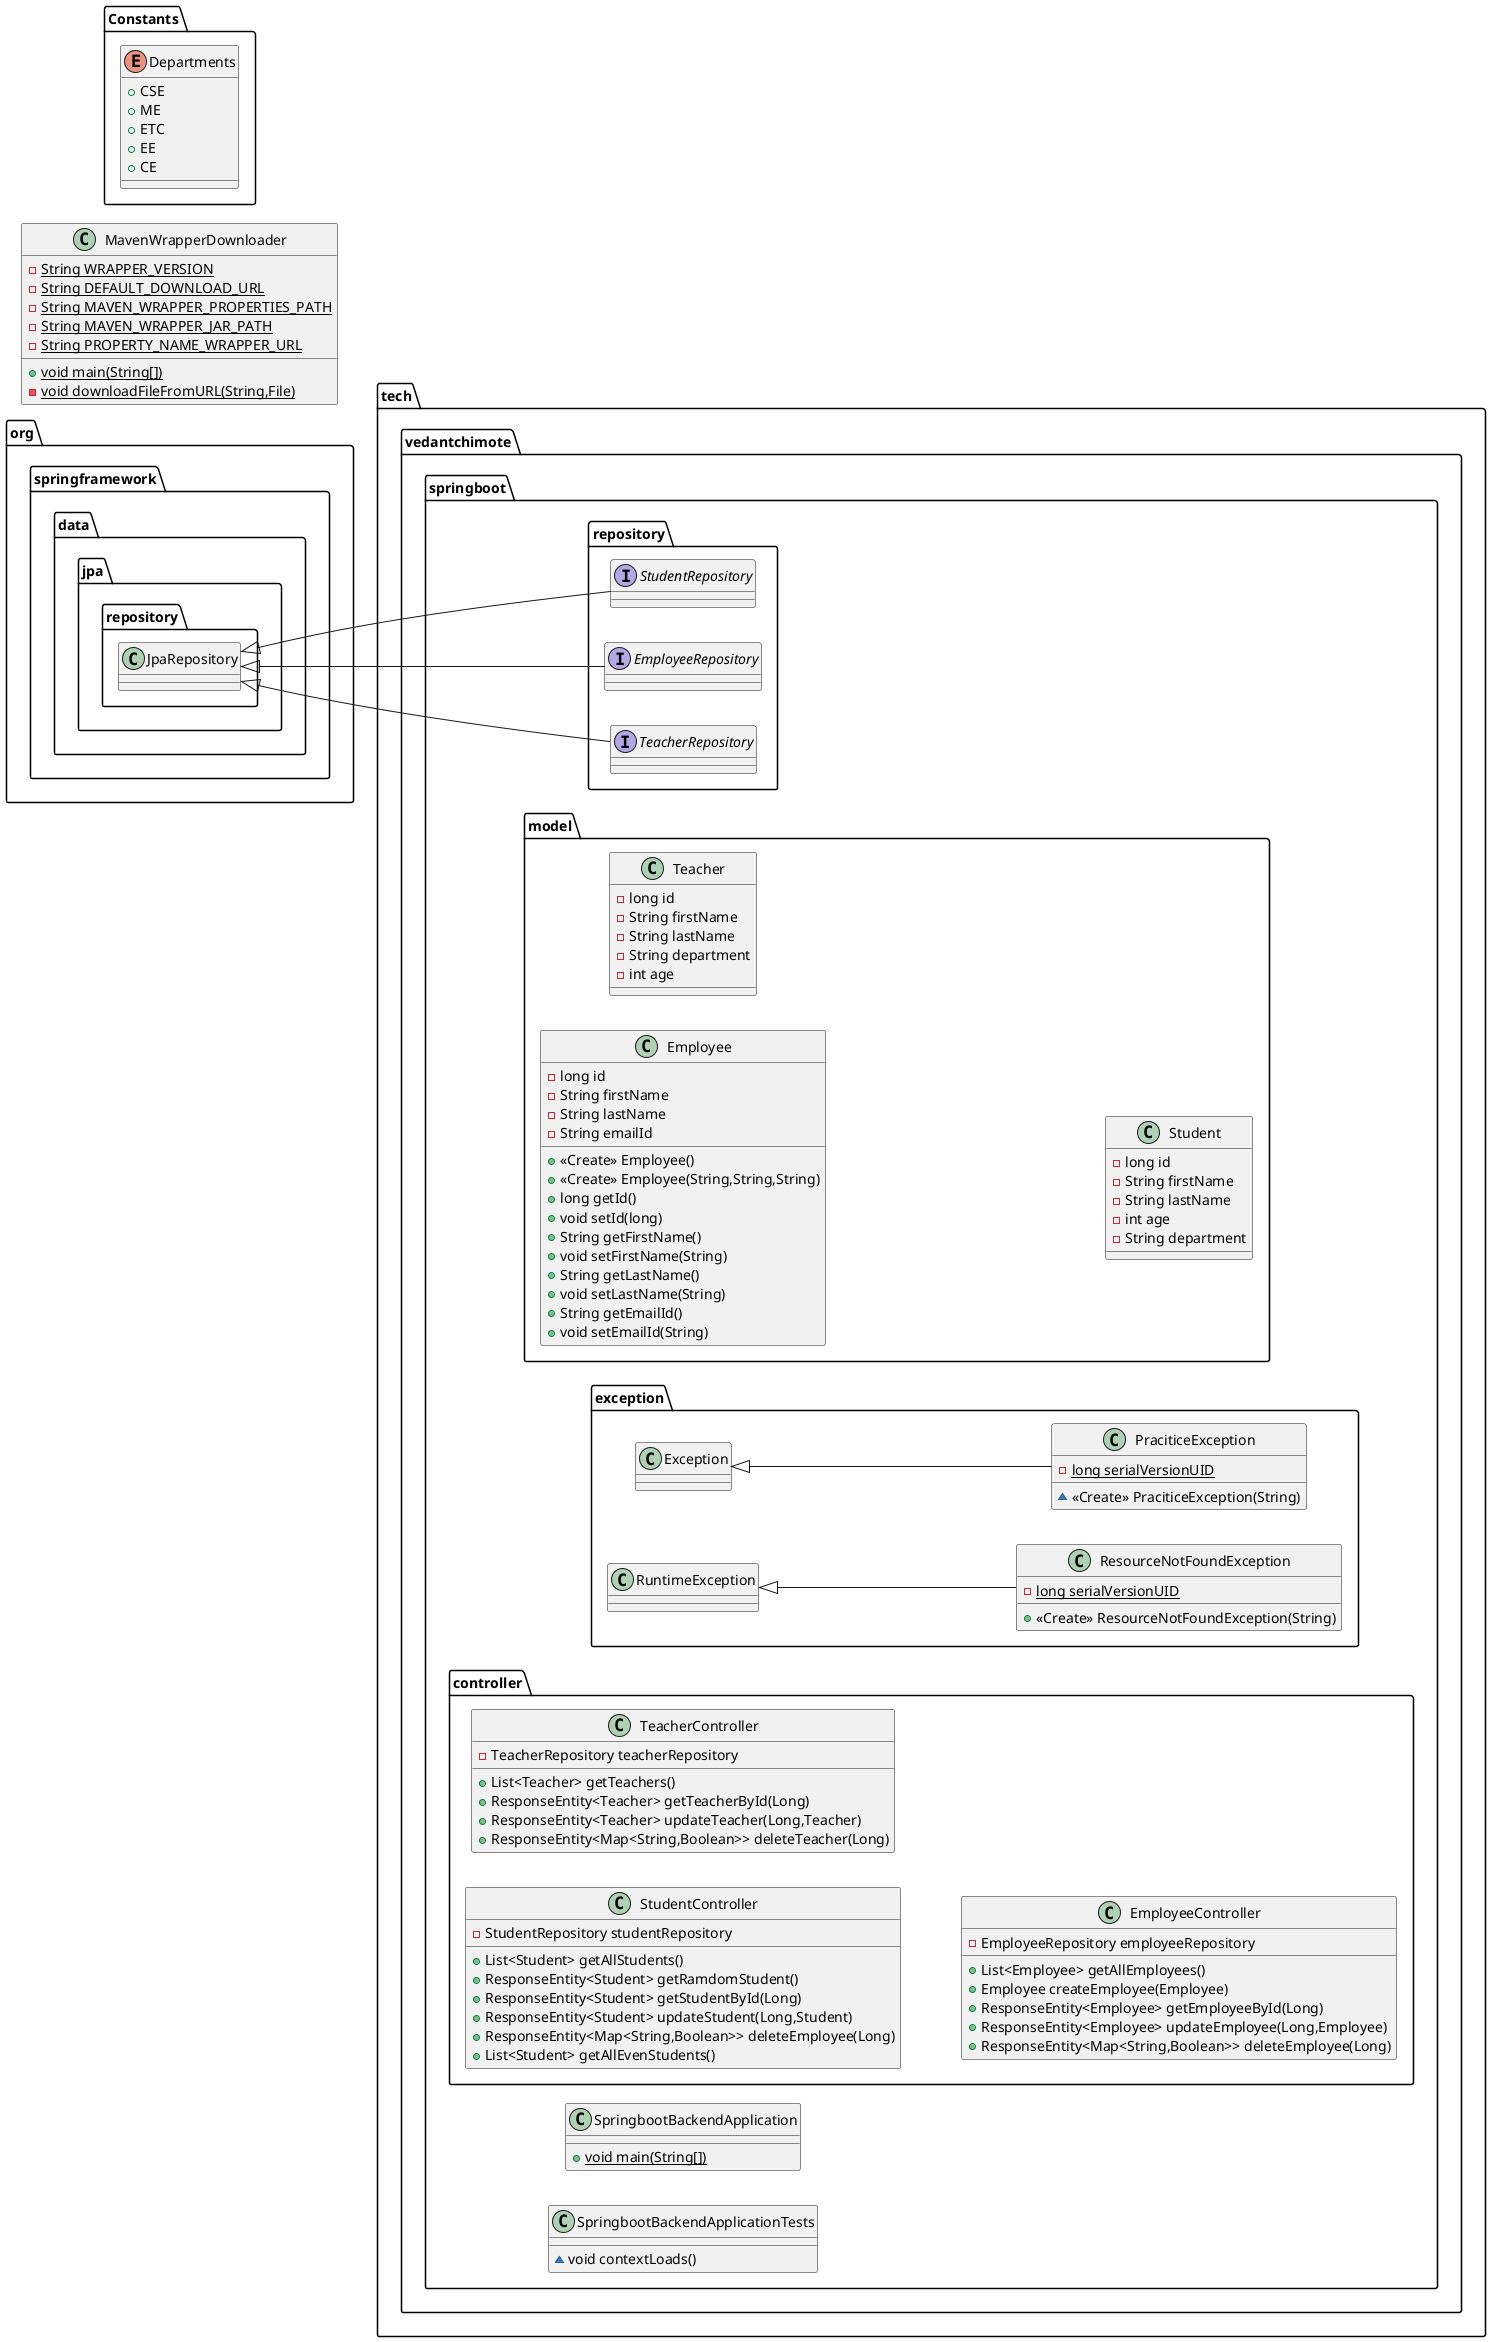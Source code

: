 @startuml
left to right direction
interface tech.vedantchimote.springboot.repository.StudentRepository {
}
class tech.vedantchimote.springboot.model.Employee {
- long id
- String firstName
- String lastName
- String emailId
+ <<Create>> Employee()
+ <<Create>> Employee(String,String,String)
+ long getId()
+ void setId(long)
+ String getFirstName()
+ void setFirstName(String)
+ String getLastName()
+ void setLastName(String)
+ String getEmailId()
+ void setEmailId(String)
}
class MavenWrapperDownloader {
- {static} String WRAPPER_VERSION
- {static} String DEFAULT_DOWNLOAD_URL
- {static} String MAVEN_WRAPPER_PROPERTIES_PATH
- {static} String MAVEN_WRAPPER_JAR_PATH
- {static} String PROPERTY_NAME_WRAPPER_URL
+ {static} void main(String[])
- {static} void downloadFileFromURL(String,File)
}
class tech.vedantchimote.springboot.SpringbootBackendApplication {
+ {static} void main(String[])
}
class tech.vedantchimote.springboot.exception.PraciticeException {
- {static} long serialVersionUID
~ <<Create>> PraciticeException(String)
}
interface tech.vedantchimote.springboot.repository.EmployeeRepository {
}
interface tech.vedantchimote.springboot.repository.TeacherRepository {
}
class tech.vedantchimote.springboot.controller.StudentController {
- StudentRepository studentRepository
+ List<Student> getAllStudents()
+ ResponseEntity<Student> getRamdomStudent()
+ ResponseEntity<Student> getStudentById(Long)
+ ResponseEntity<Student> updateStudent(Long,Student)
+ ResponseEntity<Map<String,Boolean>> deleteEmployee(Long)
+ List<Student> getAllEvenStudents()
}
class tech.vedantchimote.springboot.controller.TeacherController {
- TeacherRepository teacherRepository
+ List<Teacher> getTeachers()
+ ResponseEntity<Teacher> getTeacherById(Long)
+ ResponseEntity<Teacher> updateTeacher(Long,Teacher)
+ ResponseEntity<Map<String,Boolean>> deleteTeacher(Long)
}
class tech.vedantchimote.springboot.model.Teacher {
- long id
- String firstName
- String lastName
- String department
- int age
}
enum Constants.Departments {
+  CSE
+  ME
+  ETC
+  EE
+  CE
}
class tech.vedantchimote.springboot.model.Student {
- long id
- String firstName
- String lastName
- int age
- String department
}
class tech.vedantchimote.springboot.SpringbootBackendApplicationTests {
~ void contextLoads()
}
class tech.vedantchimote.springboot.exception.ResourceNotFoundException {
- {static} long serialVersionUID
+ <<Create>> ResourceNotFoundException(String)
}
class tech.vedantchimote.springboot.controller.EmployeeController {
- EmployeeRepository employeeRepository
+ List<Employee> getAllEmployees()
+ Employee createEmployee(Employee)
+ ResponseEntity<Employee> getEmployeeById(Long)
+ ResponseEntity<Employee> updateEmployee(Long,Employee)
+ ResponseEntity<Map<String,Boolean>> deleteEmployee(Long)
}


org.springframework.data.jpa.repository.JpaRepository <|-- tech.vedantchimote.springboot.repository.StudentRepository
tech.vedantchimote.springboot.exception.Exception <|-- tech.vedantchimote.springboot.exception.PraciticeException
org.springframework.data.jpa.repository.JpaRepository <|-- tech.vedantchimote.springboot.repository.EmployeeRepository
org.springframework.data.jpa.repository.JpaRepository <|-- tech.vedantchimote.springboot.repository.TeacherRepository
tech.vedantchimote.springboot.exception.RuntimeException <|-- tech.vedantchimote.springboot.exception.ResourceNotFoundException
@enduml
